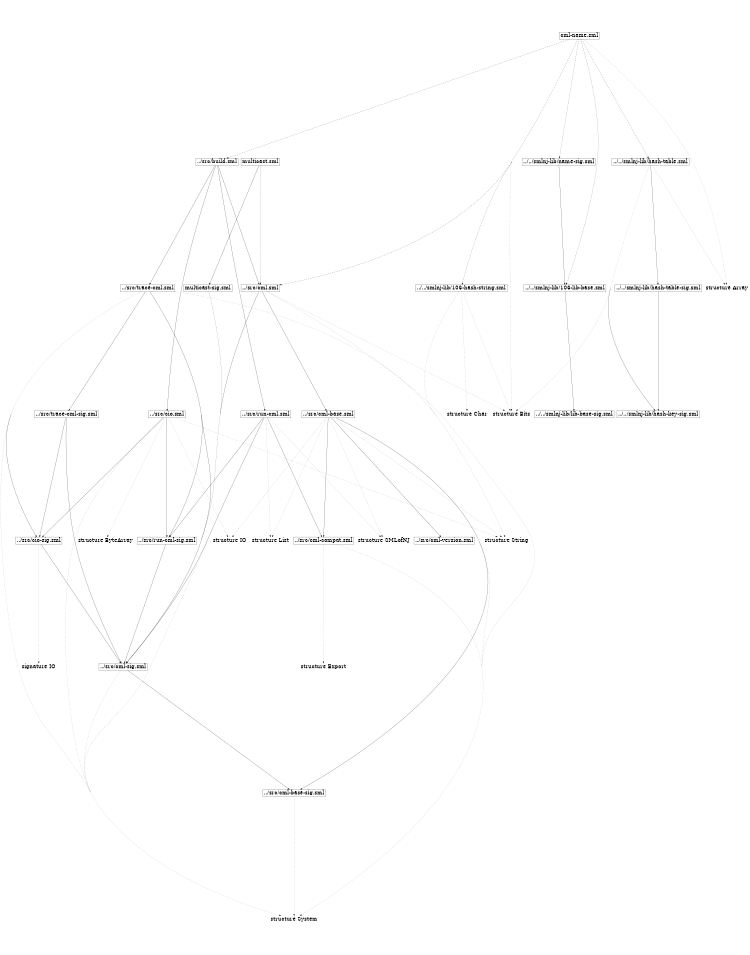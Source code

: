 digraph G {
page = "8.5,11";
size = "5,6.5";
ratio = fill;
concentrate = true;
node [shape = plaintext, fontsize = 34];
n91 [shape = box, label = "multicast.sml"]
n88 [shape = box, label = "../src/cml.sml"]
n78 [shape = box, label = "../src/cml-sig.sml"]
n77 [shape = box, label = "../src/cml-base-sig.sml"]
n77 -> { "structure System" } [ style = dotted ]
n78 -> { n77 }
n78 -> { "structure System" } [ style = dotted ]
n87 [shape = box, label = "../src/cml-base.sml"]
n84 [shape = box, label = "../src/cml-compat.sml"]
n84 -> { "structure System"; "structure Export" } [ style = dotted ]
n86 [shape = box, label = "../src/cml-version.sml"]
n87 -> { n77; n84; n86 }
n87 -> { "structure IO"; "structure System"; "structure List"; "structure String"; "structure SMLofNJ" } [ style = dotted ]
n88 -> { n78; n87 }
n88 -> { "structure System"; "structure Bits" } [ style = dotted ]
n90 [shape = box, label = "multicast-sig.sml"]
n90 -> { n78 } [ style = dashed ]
n91 -> { n90 }
n91 -> { n88 } [ style = dashed ]
n92 [shape = box, label = "cml-name.sml"]
n1 [shape = box, label = "../../smlnj-lib/106-lib-base.sml"]
n0 [shape = box, label = "../../smlnj-lib/lib-base-sig.sml"]
n1 -> { n0 }
n39 [shape = box, label = "../../smlnj-lib/106-hash-string.sml"]
n39 -> { "structure String"; "structure Char"; "structure Bits" } [ style = dotted ]
n42 [shape = box, label = "../../smlnj-lib/hash-table.sml"]
n40 [shape = box, label = "../../smlnj-lib/hash-key-sig.sml"]
n41 [shape = box, label = "../../smlnj-lib/hash-table-sig.sml"]
n41 -> { n40 }
n42 -> { n40; n41 }
n42 -> { "structure Array"; "structure Bits" } [ style = dotted ]
n43 [shape = box, label = "../../smlnj-lib/name-sig.sml"]
n43 -> { n1 }
n89 [shape = box, label = "../src/build.sml"]
n82 [shape = box, label = "../src/trace-cml.sml"]
n79 [shape = box, label = "../src/run-cml-sig.sml"]
n79 -> { n78 }
n80 [shape = box, label = "../src/cio-sig.sml"]
n80 -> { n78 }
n80 -> { "signature IO" } [ style = dotted ]
n81 [shape = box, label = "../src/trace-cml-sig.sml"]
n81 -> { n78; n80 }
n82 -> { n78; n79; n80; n81 }
n82 -> { "structure System"; "structure String" } [ style = dotted ]
n83 [shape = box, label = "../src/cio.sml"]
n83 -> { n79; n80 }
n83 -> { "structure IO"; "structure System"; "structure String"; "structure ByteArray" } [ style = dotted ]
n85 [shape = box, label = "../src/run-cml.sml"]
n85 -> { n78; n79; n84 }
n85 -> { "structure System"; "structure List"; "structure SMLofNJ" } [ style = dotted ]
n89 -> { n82; n83; n85; n88 }
n92 -> { n1; n39; n42; n43; n88; n89 } [ style = dashed ]
n92 -> { "structure Array"; "structure Bits" } [ style = dotted ]
}
